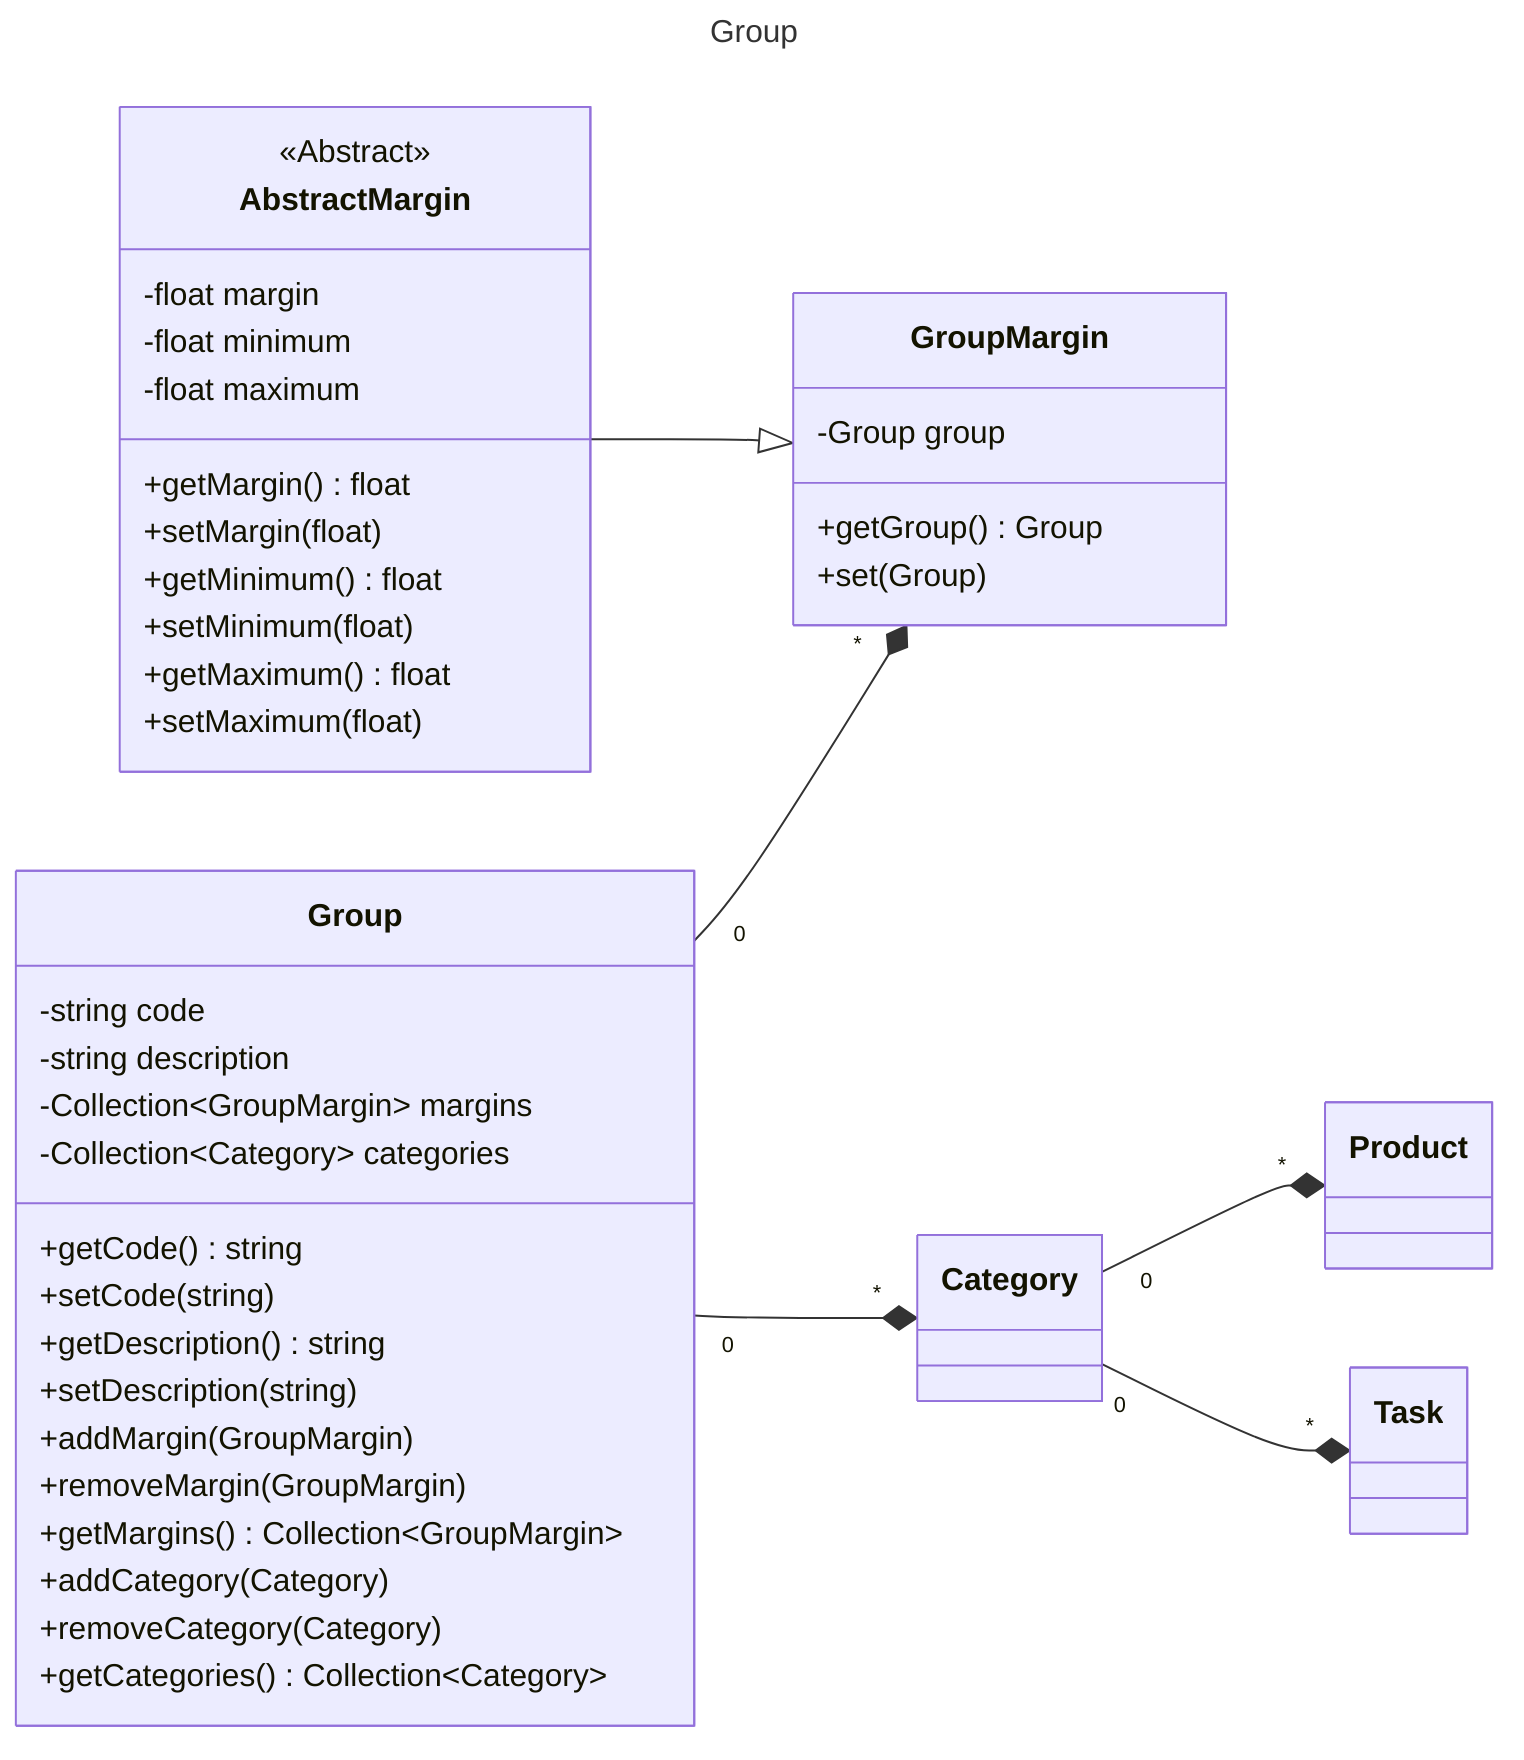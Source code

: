 ---
title: Group
---

classDiagram
    direction LR
    class Group {
        -string code
        -string description
        -Collection~GroupMargin~ margins
        -Collection~Category~ categories
        +getCode() string
        +setCode(string)
        +getDescription() string
        +setDescription(string)
        +addMargin(GroupMargin)
        +removeMargin(GroupMargin)
        +getMargins() Collection~GroupMargin~
        +addCategory(Category)
        +removeCategory(Category)
        +getCategories() Collection~Category~
    }

    class GroupMargin {
        -Group group
        +getGroup() Group
        +set(Group)
    }

    class Category {
    }

    class AbstractMargin {
        <<Abstract>>
        -float margin
        -float minimum
        -float maximum
        +getMargin() float
        +setMargin(float)
        +getMinimum() float
        +setMinimum(float)
        +getMaximum() float
        +setMaximum(float)
    }

    class Product {
    }

    class Task {
    }

    Group "0" --* "*" GroupMargin
    Group "0" --* "*" Category
    AbstractMargin --|> GroupMargin
    Category "0" --* "*" Product
    Category "0" --* "*" Task

    click AbstractMargin call nodeCallback()
    click Category call nodeCallback()
    click Product call nodeCallback()
    click Task call nodeCallback()